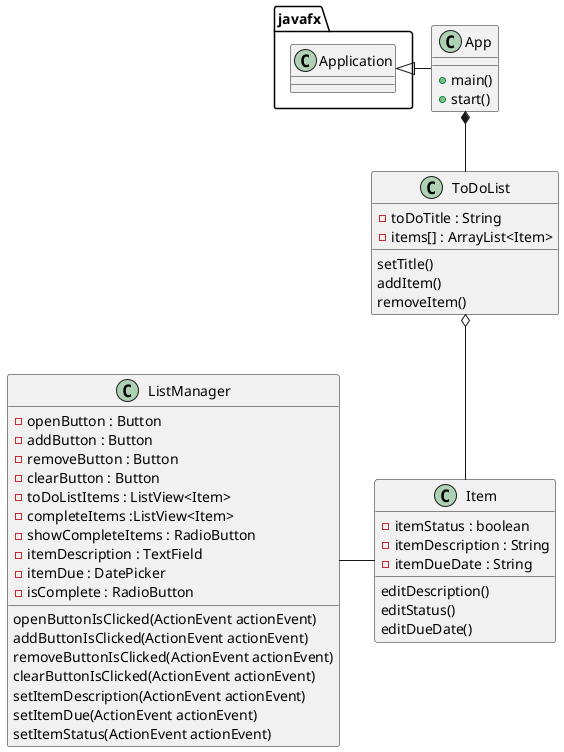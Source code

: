 @startuml
'https://plantuml.com/class-diagram



class App {
+ main()
+ start()
}

class ToDoList {
- toDoTitle : String
- items[] : ArrayList<Item>
setTitle()
addItem()
removeItem()
}

class Item {
- itemStatus : boolean
- itemDescription : String
- itemDueDate : String

editDescription()
editStatus()
editDueDate()
}

class ListManager {
- openButton : Button
- addButton : Button
- removeButton : Button
- clearButton : Button
- toDoListItems : ListView<Item>
- completeItems :ListView<Item>
- showCompleteItems : RadioButton
- itemDescription : TextField
- itemDue : DatePicker
- isComplete : RadioButton

openButtonIsClicked(ActionEvent actionEvent)
addButtonIsClicked(ActionEvent actionEvent)
removeButtonIsClicked(ActionEvent actionEvent)
clearButtonIsClicked(ActionEvent actionEvent)
setItemDescription(ActionEvent actionEvent)
setItemDue(ActionEvent actionEvent)
setItemStatus(ActionEvent actionEvent)
}

javafx.Application <|- App
App *-- ToDoList
ToDoList o-- Item
ListManager - Item


@enduml